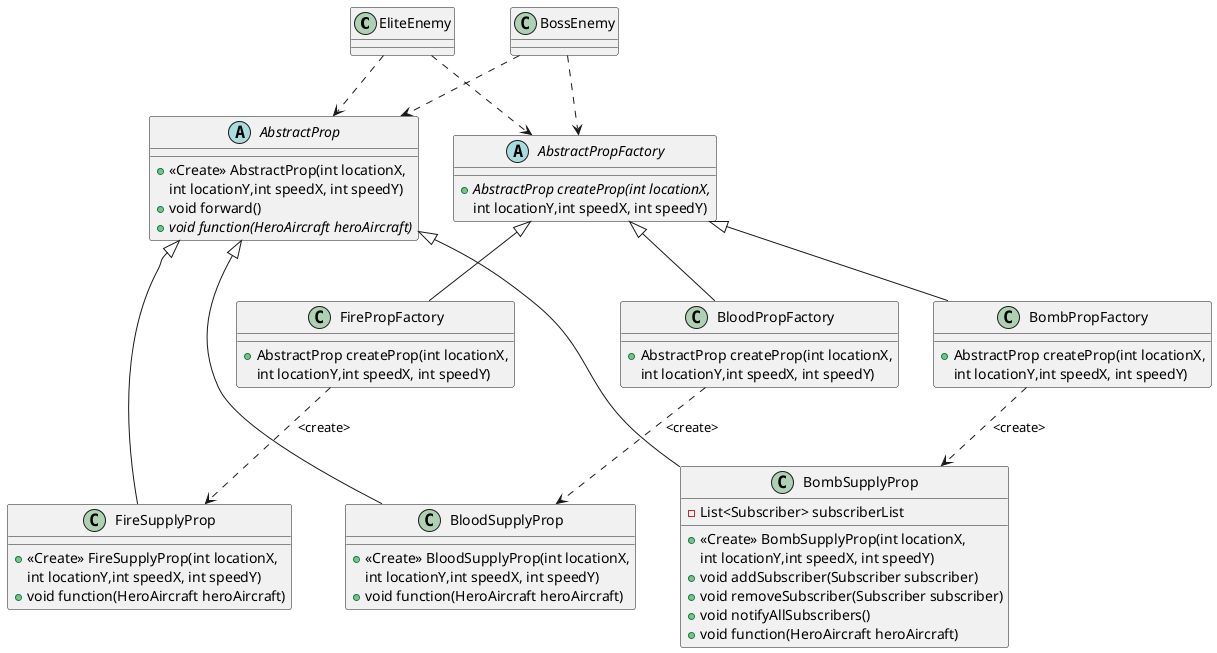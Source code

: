 @startuml
class EliteEnemy

class BossEnemy

class BombPropFactory {
+ AbstractProp createProp(int locationX,
int locationY,int speedX, int speedY)
}

abstract class AbstractPropFactory {
+ {abstract}AbstractProp createProp(int locationX,
int locationY,int speedX, int speedY)
}

class FirePropFactory {
+ AbstractProp createProp(int locationX,
int locationY,int speedX, int speedY)
}

abstract class AbstractProp {
+ <<Create>> AbstractProp(int locationX,
int locationY,int speedX, int speedY)
+ void forward()
+ {abstract}void function(HeroAircraft heroAircraft)
}

class BloodPropFactory {
+ AbstractProp createProp(int locationX,
int locationY,int speedX, int speedY)
}

class FireSupplyProp {
+ <<Create>> FireSupplyProp(int locationX,
int locationY,int speedX, int speedY)
+ void function(HeroAircraft heroAircraft)
}

class BombSupplyProp {
- List<Subscriber> subscriberList
+ <<Create>> BombSupplyProp(int locationX,
int locationY,int speedX, int speedY)
+ void addSubscriber(Subscriber subscriber)
+ void removeSubscriber(Subscriber subscriber)
+ void notifyAllSubscribers()
+ void function(HeroAircraft heroAircraft)
}

class BloodSupplyProp {
+ <<Create>> BloodSupplyProp(int locationX,
int locationY,int speedX, int speedY)
+ void function(HeroAircraft heroAircraft)
}

EliteEnemy ..> AbstractPropFactory
EliteEnemy ..> AbstractProp
BossEnemy ..> AbstractPropFactory
BossEnemy ..> AbstractProp
AbstractProp -[hidden]> AbstractPropFactory
AbstractProp <|-- BloodSupplyProp
AbstractProp <|-- BombSupplyProp
AbstractProp <|-- FireSupplyProp
AbstractPropFactory <|-- BloodPropFactory
AbstractPropFactory <|-- BombPropFactory
AbstractPropFactory <|-- FirePropFactory
BloodPropFactory ..> BloodSupplyProp: <create>
BombPropFactory ..> BombSupplyProp: <create>
FirePropFactory ..>FireSupplyProp: <create>
@enduml